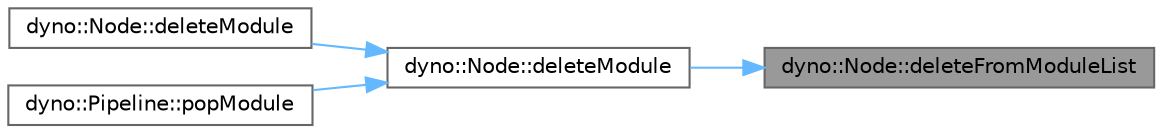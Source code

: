 digraph "dyno::Node::deleteFromModuleList"
{
 // LATEX_PDF_SIZE
  bgcolor="transparent";
  edge [fontname=Helvetica,fontsize=10,labelfontname=Helvetica,labelfontsize=10];
  node [fontname=Helvetica,fontsize=10,shape=box,height=0.2,width=0.4];
  rankdir="RL";
  Node1 [id="Node000001",label="dyno::Node::deleteFromModuleList",height=0.2,width=0.4,color="gray40", fillcolor="grey60", style="filled", fontcolor="black",tooltip=" "];
  Node1 -> Node2 [id="edge1_Node000001_Node000002",dir="back",color="steelblue1",style="solid",tooltip=" "];
  Node2 [id="Node000002",label="dyno::Node::deleteModule",height=0.2,width=0.4,color="grey40", fillcolor="white", style="filled",URL="$classdyno_1_1_node.html#aa62fa4d30125fd6d9bb0a05ee77230f3",tooltip=" "];
  Node2 -> Node3 [id="edge2_Node000002_Node000003",dir="back",color="steelblue1",style="solid",tooltip=" "];
  Node3 [id="Node000003",label="dyno::Node::deleteModule",height=0.2,width=0.4,color="grey40", fillcolor="white", style="filled",URL="$classdyno_1_1_node.html#ababffc9d3f210bca40d79b1ab60e87a6",tooltip=" "];
  Node2 -> Node4 [id="edge3_Node000002_Node000004",dir="back",color="steelblue1",style="solid",tooltip=" "];
  Node4 [id="Node000004",label="dyno::Pipeline::popModule",height=0.2,width=0.4,color="grey40", fillcolor="white", style="filled",URL="$classdyno_1_1_pipeline.html#ad03d17db724f154f8ff9cf670bc46ca8",tooltip=" "];
}
